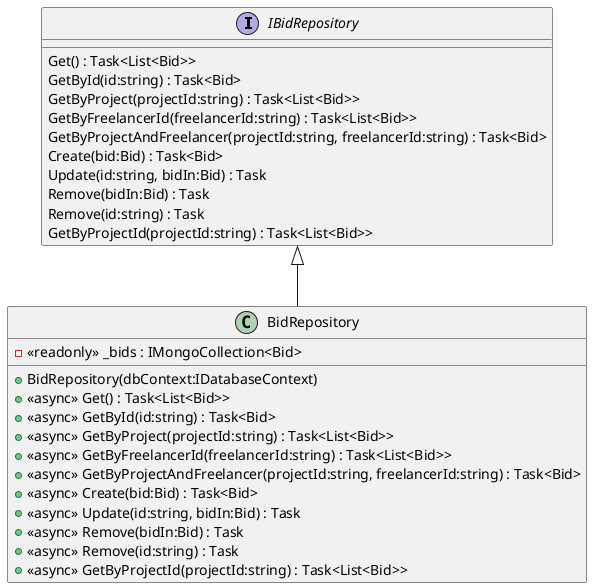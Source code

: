 @startuml
interface IBidRepository {
    Get() : Task<List<Bid>>
    GetById(id:string) : Task<Bid>
    GetByProject(projectId:string) : Task<List<Bid>>
    GetByFreelancerId(freelancerId:string) : Task<List<Bid>>
    GetByProjectAndFreelancer(projectId:string, freelancerId:string) : Task<Bid>
    Create(bid:Bid) : Task<Bid>
    Update(id:string, bidIn:Bid) : Task
    Remove(bidIn:Bid) : Task
    Remove(id:string) : Task
    GetByProjectId(projectId:string) : Task<List<Bid>>
}
class BidRepository {
    - <<readonly>> _bids : IMongoCollection<Bid>
    + BidRepository(dbContext:IDatabaseContext)
    + <<async>> Get() : Task<List<Bid>>
    + <<async>> GetById(id:string) : Task<Bid>
    + <<async>> GetByProject(projectId:string) : Task<List<Bid>>
    + <<async>> GetByFreelancerId(freelancerId:string) : Task<List<Bid>>
    + <<async>> GetByProjectAndFreelancer(projectId:string, freelancerId:string) : Task<Bid>
    + <<async>> Create(bid:Bid) : Task<Bid>
    + <<async>> Update(id:string, bidIn:Bid) : Task
    + <<async>> Remove(bidIn:Bid) : Task
    + <<async>> Remove(id:string) : Task
    + <<async>> GetByProjectId(projectId:string) : Task<List<Bid>>
}
IBidRepository <|-- BidRepository
@enduml
